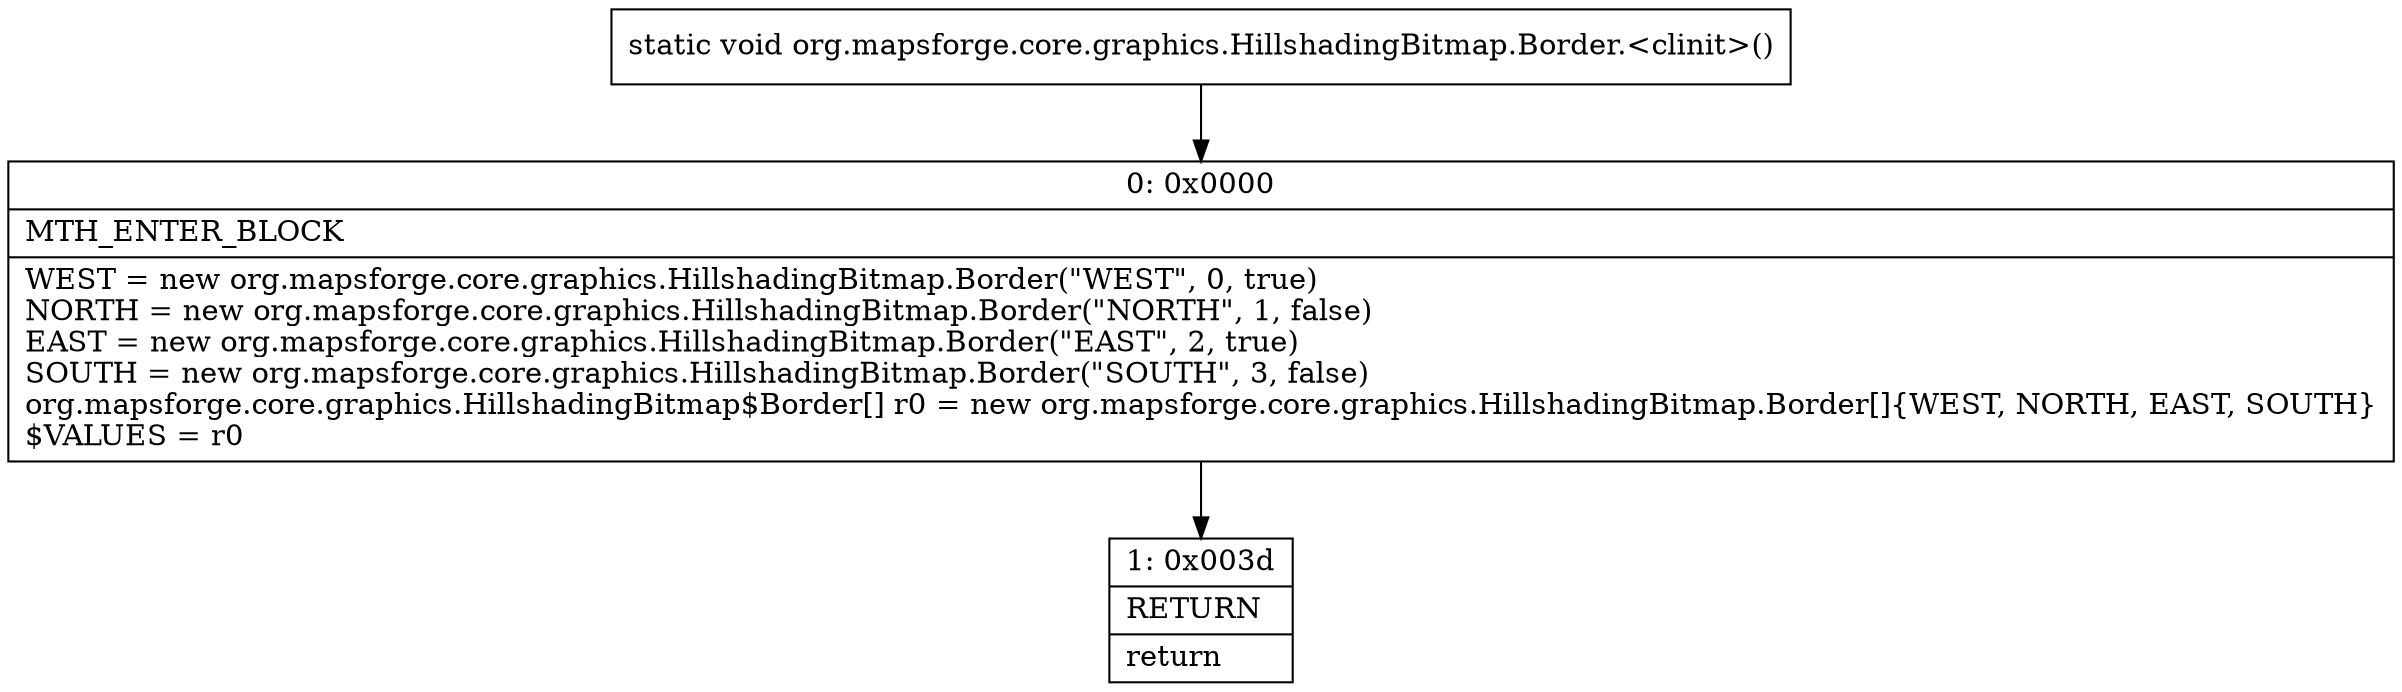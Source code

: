 digraph "CFG fororg.mapsforge.core.graphics.HillshadingBitmap.Border.\<clinit\>()V" {
Node_0 [shape=record,label="{0\:\ 0x0000|MTH_ENTER_BLOCK\l|WEST = new org.mapsforge.core.graphics.HillshadingBitmap.Border(\"WEST\", 0, true)\lNORTH = new org.mapsforge.core.graphics.HillshadingBitmap.Border(\"NORTH\", 1, false)\lEAST = new org.mapsforge.core.graphics.HillshadingBitmap.Border(\"EAST\", 2, true)\lSOUTH = new org.mapsforge.core.graphics.HillshadingBitmap.Border(\"SOUTH\", 3, false)\lorg.mapsforge.core.graphics.HillshadingBitmap$Border[] r0 = new org.mapsforge.core.graphics.HillshadingBitmap.Border[]\{WEST, NORTH, EAST, SOUTH\}\l$VALUES = r0\l}"];
Node_1 [shape=record,label="{1\:\ 0x003d|RETURN\l|return\l}"];
MethodNode[shape=record,label="{static void org.mapsforge.core.graphics.HillshadingBitmap.Border.\<clinit\>() }"];
MethodNode -> Node_0;
Node_0 -> Node_1;
}

